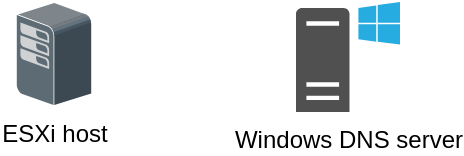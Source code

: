 <mxfile version="24.0.5" type="github">
  <diagram name="Page-1" id="fQXhnXJU5OYFlRjVlm_n">
    <mxGraphModel dx="493" dy="471" grid="1" gridSize="10" guides="1" tooltips="1" connect="1" arrows="1" fold="1" page="1" pageScale="1" pageWidth="850" pageHeight="1100" math="0" shadow="0">
      <root>
        <mxCell id="0" />
        <mxCell id="1" parent="0" />
        <mxCell id="Y7p48lvoJFKEkkNzNsCW-1" value="ESXi host" style="shadow=0;dashed=0;html=1;labelPosition=center;verticalLabelPosition=bottom;verticalAlign=top;align=center;outlineConnect=0;shape=mxgraph.veeam.3d.esx_esxi;" vertex="1" parent="1">
          <mxGeometry x="410" y="570" width="38" height="52" as="geometry" />
        </mxCell>
        <mxCell id="Y7p48lvoJFKEkkNzNsCW-2" value="Windows DNS server" style="sketch=0;pointerEvents=1;shadow=0;dashed=0;html=1;strokeColor=none;fillColor=#505050;labelPosition=center;verticalLabelPosition=bottom;verticalAlign=top;outlineConnect=0;align=center;shape=mxgraph.office.servers.windows_server;" vertex="1" parent="1">
          <mxGeometry x="550" y="570" width="52" height="55" as="geometry" />
        </mxCell>
      </root>
    </mxGraphModel>
  </diagram>
</mxfile>
